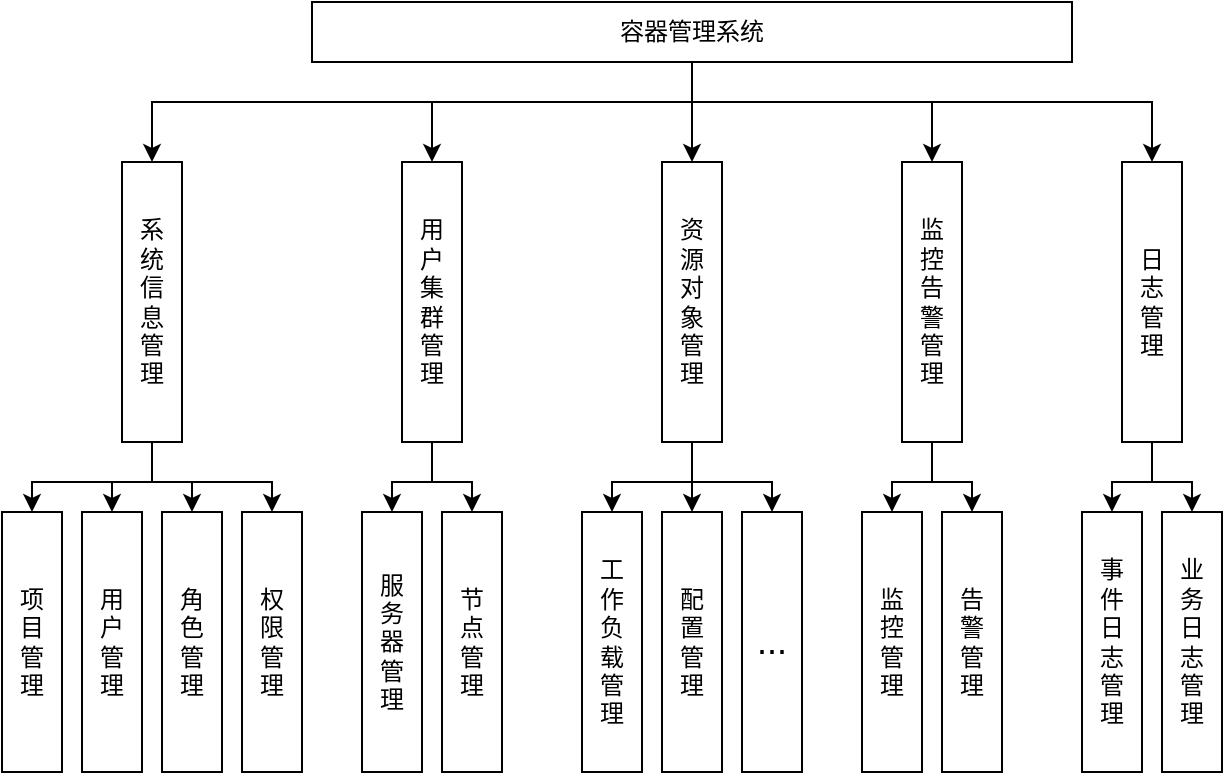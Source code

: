 <mxfile version="19.0.0" type="device"><diagram id="YNXkK3RKNKg_d20Gb63L" name="Page-1"><mxGraphModel dx="1176" dy="902" grid="1" gridSize="10" guides="1" tooltips="1" connect="1" arrows="1" fold="1" page="1" pageScale="1" pageWidth="827" pageHeight="1169" math="0" shadow="0"><root><mxCell id="0"/><mxCell id="1" parent="0"/><mxCell id="SHLgiMADUO6ODf5Edzti-13" value="容器管理系统" style="rounded=0;whiteSpace=wrap;html=1;" vertex="1" parent="1"><mxGeometry x="235" y="200" width="380" height="30" as="geometry"/></mxCell><mxCell id="SHLgiMADUO6ODf5Edzti-14" value="系&lt;br&gt;统&lt;br&gt;信&lt;br&gt;息&lt;br&gt;管&lt;br&gt;理" style="rounded=0;whiteSpace=wrap;html=1;" vertex="1" parent="1"><mxGeometry x="140" y="280" width="30" height="140" as="geometry"/></mxCell><mxCell id="SHLgiMADUO6ODf5Edzti-15" value="用&lt;br&gt;户&lt;br&gt;集&lt;br&gt;群&lt;br&gt;管&lt;br&gt;理" style="rounded=0;whiteSpace=wrap;html=1;" vertex="1" parent="1"><mxGeometry x="280" y="280" width="30" height="140" as="geometry"/></mxCell><mxCell id="SHLgiMADUO6ODf5Edzti-16" value="资&lt;br&gt;源&lt;br&gt;对&lt;br&gt;象&lt;br&gt;管&lt;br&gt;理" style="rounded=0;whiteSpace=wrap;html=1;" vertex="1" parent="1"><mxGeometry x="410" y="280" width="30" height="140" as="geometry"/></mxCell><mxCell id="SHLgiMADUO6ODf5Edzti-17" value="监&lt;br&gt;控&lt;br&gt;告&lt;br&gt;警&lt;br&gt;管&lt;br&gt;理" style="rounded=0;whiteSpace=wrap;html=1;" vertex="1" parent="1"><mxGeometry x="530" y="280" width="30" height="140" as="geometry"/></mxCell><mxCell id="SHLgiMADUO6ODf5Edzti-18" value="日&lt;br&gt;志&lt;br&gt;管&lt;br&gt;理" style="rounded=0;whiteSpace=wrap;html=1;" vertex="1" parent="1"><mxGeometry x="640" y="280" width="30" height="140" as="geometry"/></mxCell><mxCell id="SHLgiMADUO6ODf5Edzti-21" value="项&lt;br&gt;目&lt;br&gt;管&lt;br&gt;理" style="rounded=0;whiteSpace=wrap;html=1;" vertex="1" parent="1"><mxGeometry x="80" y="455" width="30" height="130" as="geometry"/></mxCell><mxCell id="SHLgiMADUO6ODf5Edzti-22" value="用&lt;br&gt;户&lt;br&gt;管&lt;br&gt;理" style="rounded=0;whiteSpace=wrap;html=1;" vertex="1" parent="1"><mxGeometry x="120" y="455" width="30" height="130" as="geometry"/></mxCell><mxCell id="SHLgiMADUO6ODf5Edzti-23" value="角&lt;br&gt;色&lt;br&gt;管&lt;br&gt;理" style="rounded=0;whiteSpace=wrap;html=1;" vertex="1" parent="1"><mxGeometry x="160" y="455" width="30" height="130" as="geometry"/></mxCell><mxCell id="SHLgiMADUO6ODf5Edzti-26" value="权&lt;br&gt;限&lt;br&gt;管&lt;br&gt;理" style="rounded=0;whiteSpace=wrap;html=1;" vertex="1" parent="1"><mxGeometry x="200" y="455" width="30" height="130" as="geometry"/></mxCell><mxCell id="SHLgiMADUO6ODf5Edzti-28" value="节&lt;br&gt;点&lt;br&gt;管&lt;br&gt;理" style="rounded=0;whiteSpace=wrap;html=1;" vertex="1" parent="1"><mxGeometry x="300" y="455" width="30" height="130" as="geometry"/></mxCell><mxCell id="SHLgiMADUO6ODf5Edzti-29" value="服&lt;br&gt;务&lt;br&gt;器&lt;br&gt;管&lt;br&gt;理" style="rounded=0;whiteSpace=wrap;html=1;" vertex="1" parent="1"><mxGeometry x="260" y="455" width="30" height="130" as="geometry"/></mxCell><mxCell id="SHLgiMADUO6ODf5Edzti-34" value="工&lt;br&gt;作&lt;br&gt;负&lt;br&gt;载&lt;br&gt;管&lt;br&gt;理" style="rounded=0;whiteSpace=wrap;html=1;" vertex="1" parent="1"><mxGeometry x="370" y="455" width="30" height="130" as="geometry"/></mxCell><mxCell id="SHLgiMADUO6ODf5Edzti-35" value="配&lt;br&gt;置&lt;br&gt;管&lt;br&gt;理" style="rounded=0;whiteSpace=wrap;html=1;" vertex="1" parent="1"><mxGeometry x="410" y="455" width="30" height="130" as="geometry"/></mxCell><mxCell id="SHLgiMADUO6ODf5Edzti-36" value="&lt;font style=&quot;font-size: 18px;&quot;&gt;...&lt;/font&gt;" style="rounded=0;whiteSpace=wrap;html=1;" vertex="1" parent="1"><mxGeometry x="450" y="455" width="30" height="130" as="geometry"/></mxCell><mxCell id="SHLgiMADUO6ODf5Edzti-37" value="监&lt;br&gt;控&lt;br&gt;管&lt;br&gt;理" style="rounded=0;whiteSpace=wrap;html=1;" vertex="1" parent="1"><mxGeometry x="510" y="455" width="30" height="130" as="geometry"/></mxCell><mxCell id="SHLgiMADUO6ODf5Edzti-38" value="告&lt;br&gt;警&lt;br&gt;管&lt;br&gt;理" style="rounded=0;whiteSpace=wrap;html=1;" vertex="1" parent="1"><mxGeometry x="550" y="455" width="30" height="130" as="geometry"/></mxCell><mxCell id="SHLgiMADUO6ODf5Edzti-39" value="事&lt;br&gt;件&lt;br&gt;日&lt;br&gt;志&lt;br&gt;管&lt;br&gt;理" style="rounded=0;whiteSpace=wrap;html=1;" vertex="1" parent="1"><mxGeometry x="620" y="455" width="30" height="130" as="geometry"/></mxCell><mxCell id="SHLgiMADUO6ODf5Edzti-40" value="业&lt;br&gt;务&lt;br&gt;日&lt;br&gt;志&lt;br&gt;管&lt;br&gt;理" style="rounded=0;whiteSpace=wrap;html=1;" vertex="1" parent="1"><mxGeometry x="660" y="455" width="30" height="130" as="geometry"/></mxCell><mxCell id="SHLgiMADUO6ODf5Edzti-41" value="" style="endArrow=classic;html=1;rounded=0;fontSize=18;exitX=0.5;exitY=1;exitDx=0;exitDy=0;entryX=0.5;entryY=0;entryDx=0;entryDy=0;" edge="1" parent="1" source="SHLgiMADUO6ODf5Edzti-13" target="SHLgiMADUO6ODf5Edzti-14"><mxGeometry width="50" height="50" relative="1" as="geometry"><mxPoint x="340" y="120" as="sourcePoint"/><mxPoint x="100" y="270" as="targetPoint"/><Array as="points"><mxPoint x="425" y="250"/><mxPoint x="155" y="250"/></Array></mxGeometry></mxCell><mxCell id="SHLgiMADUO6ODf5Edzti-42" value="" style="endArrow=classic;html=1;rounded=0;fontSize=18;exitX=0.5;exitY=1;exitDx=0;exitDy=0;entryX=0.5;entryY=0;entryDx=0;entryDy=0;" edge="1" parent="1" source="SHLgiMADUO6ODf5Edzti-13" target="SHLgiMADUO6ODf5Edzti-15"><mxGeometry width="50" height="50" relative="1" as="geometry"><mxPoint x="420" y="240.0" as="sourcePoint"/><mxPoint x="165" y="290.0" as="targetPoint"/><Array as="points"><mxPoint x="425" y="250"/><mxPoint x="295" y="250"/></Array></mxGeometry></mxCell><mxCell id="SHLgiMADUO6ODf5Edzti-43" value="" style="endArrow=classic;html=1;rounded=0;fontSize=18;entryX=0.5;entryY=0;entryDx=0;entryDy=0;" edge="1" parent="1" source="SHLgiMADUO6ODf5Edzti-13" target="SHLgiMADUO6ODf5Edzti-16"><mxGeometry width="50" height="50" relative="1" as="geometry"><mxPoint x="290" y="160" as="sourcePoint"/><mxPoint x="340" y="110" as="targetPoint"/></mxGeometry></mxCell><mxCell id="SHLgiMADUO6ODf5Edzti-44" value="" style="endArrow=classic;html=1;rounded=0;fontSize=18;entryX=0.5;entryY=0;entryDx=0;entryDy=0;exitX=0.5;exitY=1;exitDx=0;exitDy=0;" edge="1" parent="1" source="SHLgiMADUO6ODf5Edzti-13" target="SHLgiMADUO6ODf5Edzti-17"><mxGeometry width="50" height="50" relative="1" as="geometry"><mxPoint x="340" y="160" as="sourcePoint"/><mxPoint x="390" y="110" as="targetPoint"/><Array as="points"><mxPoint x="425" y="250"/><mxPoint x="545" y="250"/></Array></mxGeometry></mxCell><mxCell id="SHLgiMADUO6ODf5Edzti-45" value="" style="endArrow=classic;html=1;rounded=0;fontSize=18;entryX=0.5;entryY=0;entryDx=0;entryDy=0;exitX=0.5;exitY=1;exitDx=0;exitDy=0;" edge="1" parent="1" source="SHLgiMADUO6ODf5Edzti-13" target="SHLgiMADUO6ODf5Edzti-18"><mxGeometry width="50" height="50" relative="1" as="geometry"><mxPoint x="530" y="70" as="sourcePoint"/><mxPoint x="580" y="20" as="targetPoint"/><Array as="points"><mxPoint x="425" y="250"/><mxPoint x="655" y="250"/></Array></mxGeometry></mxCell><mxCell id="SHLgiMADUO6ODf5Edzti-46" value="" style="endArrow=classic;html=1;rounded=0;fontSize=18;exitX=0.5;exitY=1;exitDx=0;exitDy=0;entryX=0.5;entryY=0;entryDx=0;entryDy=0;" edge="1" parent="1" source="SHLgiMADUO6ODf5Edzti-14" target="SHLgiMADUO6ODf5Edzti-21"><mxGeometry width="50" height="50" relative="1" as="geometry"><mxPoint x="70" y="680" as="sourcePoint"/><mxPoint x="120" y="630" as="targetPoint"/><Array as="points"><mxPoint x="155" y="440"/><mxPoint x="95" y="440"/></Array></mxGeometry></mxCell><mxCell id="SHLgiMADUO6ODf5Edzti-47" value="" style="endArrow=classic;html=1;rounded=0;fontSize=18;exitX=0.5;exitY=1;exitDx=0;exitDy=0;entryX=0.5;entryY=0;entryDx=0;entryDy=0;" edge="1" parent="1" source="SHLgiMADUO6ODf5Edzti-14" target="SHLgiMADUO6ODf5Edzti-22"><mxGeometry width="50" height="50" relative="1" as="geometry"><mxPoint x="90" y="680" as="sourcePoint"/><mxPoint x="140" y="630" as="targetPoint"/><Array as="points"><mxPoint x="155" y="440"/><mxPoint x="135" y="440"/></Array></mxGeometry></mxCell><mxCell id="SHLgiMADUO6ODf5Edzti-48" value="" style="endArrow=classic;html=1;rounded=0;fontSize=18;exitX=0.5;exitY=1;exitDx=0;exitDy=0;entryX=0.5;entryY=0;entryDx=0;entryDy=0;" edge="1" parent="1" source="SHLgiMADUO6ODf5Edzti-14" target="SHLgiMADUO6ODf5Edzti-23"><mxGeometry width="50" height="50" relative="1" as="geometry"><mxPoint x="100" y="660" as="sourcePoint"/><mxPoint x="150" y="610" as="targetPoint"/><Array as="points"><mxPoint x="155" y="440"/><mxPoint x="175" y="440"/></Array></mxGeometry></mxCell><mxCell id="SHLgiMADUO6ODf5Edzti-49" value="" style="endArrow=classic;html=1;rounded=0;fontSize=18;exitX=0.5;exitY=1;exitDx=0;exitDy=0;entryX=0.5;entryY=0;entryDx=0;entryDy=0;" edge="1" parent="1" source="SHLgiMADUO6ODf5Edzti-14" target="SHLgiMADUO6ODf5Edzti-26"><mxGeometry width="50" height="50" relative="1" as="geometry"><mxPoint x="90" y="670" as="sourcePoint"/><mxPoint x="140" y="620" as="targetPoint"/><Array as="points"><mxPoint x="155" y="440"/><mxPoint x="215" y="440"/></Array></mxGeometry></mxCell><mxCell id="SHLgiMADUO6ODf5Edzti-50" value="" style="endArrow=classic;html=1;rounded=0;fontSize=18;exitX=0.5;exitY=1;exitDx=0;exitDy=0;entryX=0.5;entryY=0;entryDx=0;entryDy=0;" edge="1" parent="1" source="SHLgiMADUO6ODf5Edzti-15" target="SHLgiMADUO6ODf5Edzti-29"><mxGeometry width="50" height="50" relative="1" as="geometry"><mxPoint x="210" y="690" as="sourcePoint"/><mxPoint x="260" y="640" as="targetPoint"/><Array as="points"><mxPoint x="295" y="440"/><mxPoint x="275" y="440"/></Array></mxGeometry></mxCell><mxCell id="SHLgiMADUO6ODf5Edzti-51" value="" style="endArrow=classic;html=1;rounded=0;fontSize=18;exitX=0.5;exitY=1;exitDx=0;exitDy=0;entryX=0.5;entryY=0;entryDx=0;entryDy=0;" edge="1" parent="1" source="SHLgiMADUO6ODf5Edzti-15" target="SHLgiMADUO6ODf5Edzti-28"><mxGeometry width="50" height="50" relative="1" as="geometry"><mxPoint x="190" y="660" as="sourcePoint"/><mxPoint x="240" y="610" as="targetPoint"/><Array as="points"><mxPoint x="295" y="440"/><mxPoint x="315" y="440"/></Array></mxGeometry></mxCell><mxCell id="SHLgiMADUO6ODf5Edzti-52" value="" style="endArrow=classic;html=1;rounded=0;fontSize=18;exitX=0.5;exitY=1;exitDx=0;exitDy=0;entryX=0.5;entryY=0;entryDx=0;entryDy=0;" edge="1" parent="1" source="SHLgiMADUO6ODf5Edzti-16" target="SHLgiMADUO6ODf5Edzti-34"><mxGeometry width="50" height="50" relative="1" as="geometry"><mxPoint x="390" y="670" as="sourcePoint"/><mxPoint x="440" y="620" as="targetPoint"/><Array as="points"><mxPoint x="425" y="440"/><mxPoint x="385" y="440"/></Array></mxGeometry></mxCell><mxCell id="SHLgiMADUO6ODf5Edzti-53" value="" style="endArrow=classic;html=1;rounded=0;fontSize=18;exitX=0.5;exitY=1;exitDx=0;exitDy=0;entryX=0.5;entryY=0;entryDx=0;entryDy=0;" edge="1" parent="1" source="SHLgiMADUO6ODf5Edzti-16" target="SHLgiMADUO6ODf5Edzti-35"><mxGeometry width="50" height="50" relative="1" as="geometry"><mxPoint x="410" y="670" as="sourcePoint"/><mxPoint x="460" y="620" as="targetPoint"/></mxGeometry></mxCell><mxCell id="SHLgiMADUO6ODf5Edzti-54" value="" style="endArrow=classic;html=1;rounded=0;fontSize=18;exitX=0.5;exitY=1;exitDx=0;exitDy=0;entryX=0.5;entryY=0;entryDx=0;entryDy=0;" edge="1" parent="1" source="SHLgiMADUO6ODf5Edzti-16" target="SHLgiMADUO6ODf5Edzti-36"><mxGeometry width="50" height="50" relative="1" as="geometry"><mxPoint x="330" y="680" as="sourcePoint"/><mxPoint x="380" y="630" as="targetPoint"/><Array as="points"><mxPoint x="425" y="440"/><mxPoint x="465" y="440"/></Array></mxGeometry></mxCell><mxCell id="SHLgiMADUO6ODf5Edzti-55" value="" style="endArrow=classic;html=1;rounded=0;fontSize=18;exitX=0.5;exitY=1;exitDx=0;exitDy=0;entryX=0.5;entryY=0;entryDx=0;entryDy=0;" edge="1" parent="1" source="SHLgiMADUO6ODf5Edzti-17" target="SHLgiMADUO6ODf5Edzti-37"><mxGeometry width="50" height="50" relative="1" as="geometry"><mxPoint x="490" y="660" as="sourcePoint"/><mxPoint x="540" y="610" as="targetPoint"/><Array as="points"><mxPoint x="545" y="440"/><mxPoint x="525" y="440"/></Array></mxGeometry></mxCell><mxCell id="SHLgiMADUO6ODf5Edzti-56" value="" style="endArrow=classic;html=1;rounded=0;fontSize=18;exitX=0.5;exitY=1;exitDx=0;exitDy=0;entryX=0.5;entryY=0;entryDx=0;entryDy=0;" edge="1" parent="1" source="SHLgiMADUO6ODf5Edzti-17" target="SHLgiMADUO6ODf5Edzti-38"><mxGeometry width="50" height="50" relative="1" as="geometry"><mxPoint x="570" y="680" as="sourcePoint"/><mxPoint x="620" y="630" as="targetPoint"/><Array as="points"><mxPoint x="545" y="440"/><mxPoint x="565" y="440"/></Array></mxGeometry></mxCell><mxCell id="SHLgiMADUO6ODf5Edzti-57" value="" style="endArrow=classic;html=1;rounded=0;fontSize=18;exitX=0.5;exitY=1;exitDx=0;exitDy=0;entryX=0.5;entryY=0;entryDx=0;entryDy=0;" edge="1" parent="1" source="SHLgiMADUO6ODf5Edzti-18" target="SHLgiMADUO6ODf5Edzti-39"><mxGeometry width="50" height="50" relative="1" as="geometry"><mxPoint x="620" y="690" as="sourcePoint"/><mxPoint x="670" y="640" as="targetPoint"/><Array as="points"><mxPoint x="655" y="440"/><mxPoint x="635" y="440"/></Array></mxGeometry></mxCell><mxCell id="SHLgiMADUO6ODf5Edzti-58" value="" style="endArrow=classic;html=1;rounded=0;fontSize=18;exitX=0.5;exitY=1;exitDx=0;exitDy=0;entryX=0.5;entryY=0;entryDx=0;entryDy=0;" edge="1" parent="1" source="SHLgiMADUO6ODf5Edzti-18" target="SHLgiMADUO6ODf5Edzti-40"><mxGeometry width="50" height="50" relative="1" as="geometry"><mxPoint x="490" y="700" as="sourcePoint"/><mxPoint x="540" y="650" as="targetPoint"/><Array as="points"><mxPoint x="655" y="440"/><mxPoint x="675" y="440"/></Array></mxGeometry></mxCell></root></mxGraphModel></diagram></mxfile>